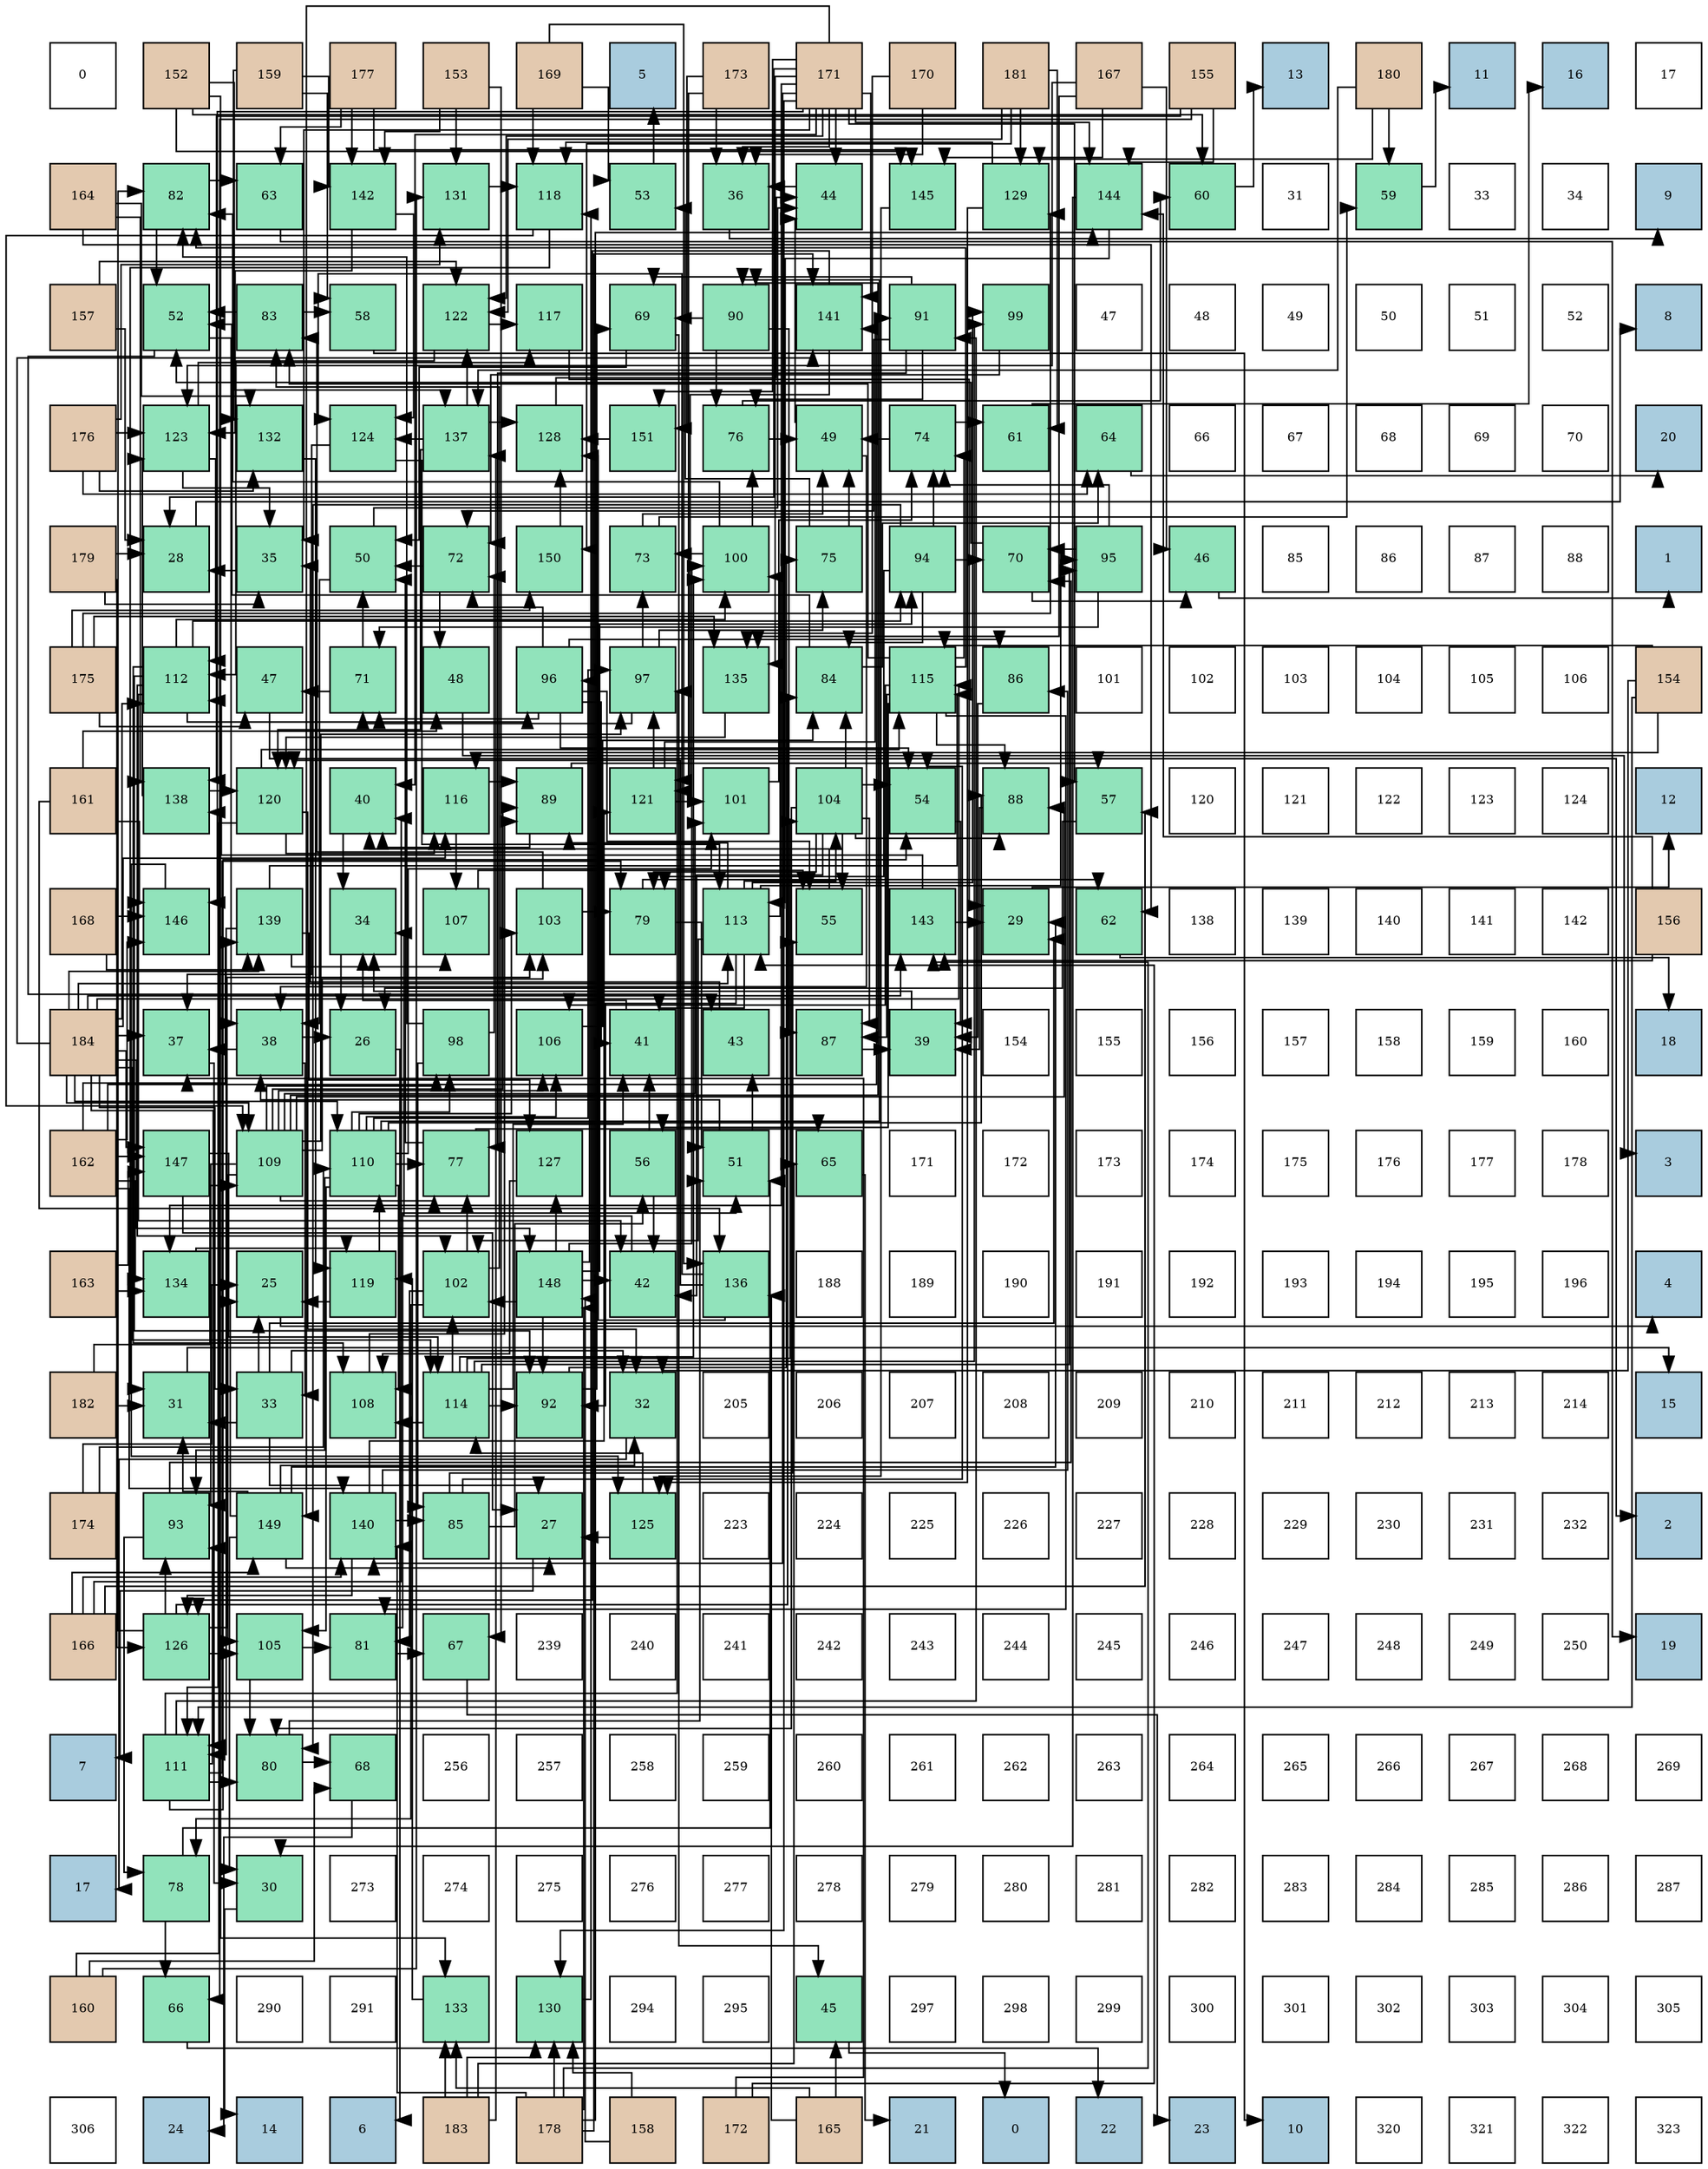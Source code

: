 digraph layout{
 rankdir=TB;
 splines=ortho;
 node [style=filled shape=square fixedsize=true width=0.6];
0[label="0", fontsize=8, fillcolor="#ffffff"];
1[label="152", fontsize=8, fillcolor="#e3c9af"];
2[label="159", fontsize=8, fillcolor="#e3c9af"];
3[label="177", fontsize=8, fillcolor="#e3c9af"];
4[label="153", fontsize=8, fillcolor="#e3c9af"];
5[label="169", fontsize=8, fillcolor="#e3c9af"];
6[label="5", fontsize=8, fillcolor="#a9ccde"];
7[label="173", fontsize=8, fillcolor="#e3c9af"];
8[label="171", fontsize=8, fillcolor="#e3c9af"];
9[label="170", fontsize=8, fillcolor="#e3c9af"];
10[label="181", fontsize=8, fillcolor="#e3c9af"];
11[label="167", fontsize=8, fillcolor="#e3c9af"];
12[label="155", fontsize=8, fillcolor="#e3c9af"];
13[label="13", fontsize=8, fillcolor="#a9ccde"];
14[label="180", fontsize=8, fillcolor="#e3c9af"];
15[label="11", fontsize=8, fillcolor="#a9ccde"];
16[label="16", fontsize=8, fillcolor="#a9ccde"];
17[label="17", fontsize=8, fillcolor="#ffffff"];
18[label="164", fontsize=8, fillcolor="#e3c9af"];
19[label="82", fontsize=8, fillcolor="#91e3bb"];
20[label="63", fontsize=8, fillcolor="#91e3bb"];
21[label="142", fontsize=8, fillcolor="#91e3bb"];
22[label="131", fontsize=8, fillcolor="#91e3bb"];
23[label="118", fontsize=8, fillcolor="#91e3bb"];
24[label="53", fontsize=8, fillcolor="#91e3bb"];
25[label="36", fontsize=8, fillcolor="#91e3bb"];
26[label="44", fontsize=8, fillcolor="#91e3bb"];
27[label="145", fontsize=8, fillcolor="#91e3bb"];
28[label="129", fontsize=8, fillcolor="#91e3bb"];
29[label="144", fontsize=8, fillcolor="#91e3bb"];
30[label="60", fontsize=8, fillcolor="#91e3bb"];
31[label="31", fontsize=8, fillcolor="#ffffff"];
32[label="59", fontsize=8, fillcolor="#91e3bb"];
33[label="33", fontsize=8, fillcolor="#ffffff"];
34[label="34", fontsize=8, fillcolor="#ffffff"];
35[label="9", fontsize=8, fillcolor="#a9ccde"];
36[label="157", fontsize=8, fillcolor="#e3c9af"];
37[label="52", fontsize=8, fillcolor="#91e3bb"];
38[label="83", fontsize=8, fillcolor="#91e3bb"];
39[label="58", fontsize=8, fillcolor="#91e3bb"];
40[label="122", fontsize=8, fillcolor="#91e3bb"];
41[label="117", fontsize=8, fillcolor="#91e3bb"];
42[label="69", fontsize=8, fillcolor="#91e3bb"];
43[label="90", fontsize=8, fillcolor="#91e3bb"];
44[label="141", fontsize=8, fillcolor="#91e3bb"];
45[label="91", fontsize=8, fillcolor="#91e3bb"];
46[label="99", fontsize=8, fillcolor="#91e3bb"];
47[label="47", fontsize=8, fillcolor="#ffffff"];
48[label="48", fontsize=8, fillcolor="#ffffff"];
49[label="49", fontsize=8, fillcolor="#ffffff"];
50[label="50", fontsize=8, fillcolor="#ffffff"];
51[label="51", fontsize=8, fillcolor="#ffffff"];
52[label="52", fontsize=8, fillcolor="#ffffff"];
53[label="8", fontsize=8, fillcolor="#a9ccde"];
54[label="176", fontsize=8, fillcolor="#e3c9af"];
55[label="123", fontsize=8, fillcolor="#91e3bb"];
56[label="132", fontsize=8, fillcolor="#91e3bb"];
57[label="124", fontsize=8, fillcolor="#91e3bb"];
58[label="137", fontsize=8, fillcolor="#91e3bb"];
59[label="128", fontsize=8, fillcolor="#91e3bb"];
60[label="151", fontsize=8, fillcolor="#91e3bb"];
61[label="76", fontsize=8, fillcolor="#91e3bb"];
62[label="49", fontsize=8, fillcolor="#91e3bb"];
63[label="74", fontsize=8, fillcolor="#91e3bb"];
64[label="61", fontsize=8, fillcolor="#91e3bb"];
65[label="64", fontsize=8, fillcolor="#91e3bb"];
66[label="66", fontsize=8, fillcolor="#ffffff"];
67[label="67", fontsize=8, fillcolor="#ffffff"];
68[label="68", fontsize=8, fillcolor="#ffffff"];
69[label="69", fontsize=8, fillcolor="#ffffff"];
70[label="70", fontsize=8, fillcolor="#ffffff"];
71[label="20", fontsize=8, fillcolor="#a9ccde"];
72[label="179", fontsize=8, fillcolor="#e3c9af"];
73[label="28", fontsize=8, fillcolor="#91e3bb"];
74[label="35", fontsize=8, fillcolor="#91e3bb"];
75[label="50", fontsize=8, fillcolor="#91e3bb"];
76[label="72", fontsize=8, fillcolor="#91e3bb"];
77[label="150", fontsize=8, fillcolor="#91e3bb"];
78[label="73", fontsize=8, fillcolor="#91e3bb"];
79[label="100", fontsize=8, fillcolor="#91e3bb"];
80[label="75", fontsize=8, fillcolor="#91e3bb"];
81[label="94", fontsize=8, fillcolor="#91e3bb"];
82[label="70", fontsize=8, fillcolor="#91e3bb"];
83[label="95", fontsize=8, fillcolor="#91e3bb"];
84[label="46", fontsize=8, fillcolor="#91e3bb"];
85[label="85", fontsize=8, fillcolor="#ffffff"];
86[label="86", fontsize=8, fillcolor="#ffffff"];
87[label="87", fontsize=8, fillcolor="#ffffff"];
88[label="88", fontsize=8, fillcolor="#ffffff"];
89[label="1", fontsize=8, fillcolor="#a9ccde"];
90[label="175", fontsize=8, fillcolor="#e3c9af"];
91[label="112", fontsize=8, fillcolor="#91e3bb"];
92[label="47", fontsize=8, fillcolor="#91e3bb"];
93[label="71", fontsize=8, fillcolor="#91e3bb"];
94[label="48", fontsize=8, fillcolor="#91e3bb"];
95[label="96", fontsize=8, fillcolor="#91e3bb"];
96[label="97", fontsize=8, fillcolor="#91e3bb"];
97[label="135", fontsize=8, fillcolor="#91e3bb"];
98[label="84", fontsize=8, fillcolor="#91e3bb"];
99[label="115", fontsize=8, fillcolor="#91e3bb"];
100[label="86", fontsize=8, fillcolor="#91e3bb"];
101[label="101", fontsize=8, fillcolor="#ffffff"];
102[label="102", fontsize=8, fillcolor="#ffffff"];
103[label="103", fontsize=8, fillcolor="#ffffff"];
104[label="104", fontsize=8, fillcolor="#ffffff"];
105[label="105", fontsize=8, fillcolor="#ffffff"];
106[label="106", fontsize=8, fillcolor="#ffffff"];
107[label="154", fontsize=8, fillcolor="#e3c9af"];
108[label="161", fontsize=8, fillcolor="#e3c9af"];
109[label="138", fontsize=8, fillcolor="#91e3bb"];
110[label="120", fontsize=8, fillcolor="#91e3bb"];
111[label="40", fontsize=8, fillcolor="#91e3bb"];
112[label="116", fontsize=8, fillcolor="#91e3bb"];
113[label="89", fontsize=8, fillcolor="#91e3bb"];
114[label="121", fontsize=8, fillcolor="#91e3bb"];
115[label="101", fontsize=8, fillcolor="#91e3bb"];
116[label="104", fontsize=8, fillcolor="#91e3bb"];
117[label="54", fontsize=8, fillcolor="#91e3bb"];
118[label="88", fontsize=8, fillcolor="#91e3bb"];
119[label="57", fontsize=8, fillcolor="#91e3bb"];
120[label="120", fontsize=8, fillcolor="#ffffff"];
121[label="121", fontsize=8, fillcolor="#ffffff"];
122[label="122", fontsize=8, fillcolor="#ffffff"];
123[label="123", fontsize=8, fillcolor="#ffffff"];
124[label="124", fontsize=8, fillcolor="#ffffff"];
125[label="12", fontsize=8, fillcolor="#a9ccde"];
126[label="168", fontsize=8, fillcolor="#e3c9af"];
127[label="146", fontsize=8, fillcolor="#91e3bb"];
128[label="139", fontsize=8, fillcolor="#91e3bb"];
129[label="34", fontsize=8, fillcolor="#91e3bb"];
130[label="107", fontsize=8, fillcolor="#91e3bb"];
131[label="103", fontsize=8, fillcolor="#91e3bb"];
132[label="79", fontsize=8, fillcolor="#91e3bb"];
133[label="113", fontsize=8, fillcolor="#91e3bb"];
134[label="55", fontsize=8, fillcolor="#91e3bb"];
135[label="143", fontsize=8, fillcolor="#91e3bb"];
136[label="29", fontsize=8, fillcolor="#91e3bb"];
137[label="62", fontsize=8, fillcolor="#91e3bb"];
138[label="138", fontsize=8, fillcolor="#ffffff"];
139[label="139", fontsize=8, fillcolor="#ffffff"];
140[label="140", fontsize=8, fillcolor="#ffffff"];
141[label="141", fontsize=8, fillcolor="#ffffff"];
142[label="142", fontsize=8, fillcolor="#ffffff"];
143[label="156", fontsize=8, fillcolor="#e3c9af"];
144[label="184", fontsize=8, fillcolor="#e3c9af"];
145[label="37", fontsize=8, fillcolor="#91e3bb"];
146[label="38", fontsize=8, fillcolor="#91e3bb"];
147[label="26", fontsize=8, fillcolor="#91e3bb"];
148[label="98", fontsize=8, fillcolor="#91e3bb"];
149[label="106", fontsize=8, fillcolor="#91e3bb"];
150[label="41", fontsize=8, fillcolor="#91e3bb"];
151[label="43", fontsize=8, fillcolor="#91e3bb"];
152[label="87", fontsize=8, fillcolor="#91e3bb"];
153[label="39", fontsize=8, fillcolor="#91e3bb"];
154[label="154", fontsize=8, fillcolor="#ffffff"];
155[label="155", fontsize=8, fillcolor="#ffffff"];
156[label="156", fontsize=8, fillcolor="#ffffff"];
157[label="157", fontsize=8, fillcolor="#ffffff"];
158[label="158", fontsize=8, fillcolor="#ffffff"];
159[label="159", fontsize=8, fillcolor="#ffffff"];
160[label="160", fontsize=8, fillcolor="#ffffff"];
161[label="18", fontsize=8, fillcolor="#a9ccde"];
162[label="162", fontsize=8, fillcolor="#e3c9af"];
163[label="147", fontsize=8, fillcolor="#91e3bb"];
164[label="109", fontsize=8, fillcolor="#91e3bb"];
165[label="110", fontsize=8, fillcolor="#91e3bb"];
166[label="77", fontsize=8, fillcolor="#91e3bb"];
167[label="127", fontsize=8, fillcolor="#91e3bb"];
168[label="56", fontsize=8, fillcolor="#91e3bb"];
169[label="51", fontsize=8, fillcolor="#91e3bb"];
170[label="65", fontsize=8, fillcolor="#91e3bb"];
171[label="171", fontsize=8, fillcolor="#ffffff"];
172[label="172", fontsize=8, fillcolor="#ffffff"];
173[label="173", fontsize=8, fillcolor="#ffffff"];
174[label="174", fontsize=8, fillcolor="#ffffff"];
175[label="175", fontsize=8, fillcolor="#ffffff"];
176[label="176", fontsize=8, fillcolor="#ffffff"];
177[label="177", fontsize=8, fillcolor="#ffffff"];
178[label="178", fontsize=8, fillcolor="#ffffff"];
179[label="3", fontsize=8, fillcolor="#a9ccde"];
180[label="163", fontsize=8, fillcolor="#e3c9af"];
181[label="134", fontsize=8, fillcolor="#91e3bb"];
182[label="25", fontsize=8, fillcolor="#91e3bb"];
183[label="119", fontsize=8, fillcolor="#91e3bb"];
184[label="102", fontsize=8, fillcolor="#91e3bb"];
185[label="148", fontsize=8, fillcolor="#91e3bb"];
186[label="42", fontsize=8, fillcolor="#91e3bb"];
187[label="136", fontsize=8, fillcolor="#91e3bb"];
188[label="188", fontsize=8, fillcolor="#ffffff"];
189[label="189", fontsize=8, fillcolor="#ffffff"];
190[label="190", fontsize=8, fillcolor="#ffffff"];
191[label="191", fontsize=8, fillcolor="#ffffff"];
192[label="192", fontsize=8, fillcolor="#ffffff"];
193[label="193", fontsize=8, fillcolor="#ffffff"];
194[label="194", fontsize=8, fillcolor="#ffffff"];
195[label="195", fontsize=8, fillcolor="#ffffff"];
196[label="196", fontsize=8, fillcolor="#ffffff"];
197[label="4", fontsize=8, fillcolor="#a9ccde"];
198[label="182", fontsize=8, fillcolor="#e3c9af"];
199[label="31", fontsize=8, fillcolor="#91e3bb"];
200[label="33", fontsize=8, fillcolor="#91e3bb"];
201[label="108", fontsize=8, fillcolor="#91e3bb"];
202[label="114", fontsize=8, fillcolor="#91e3bb"];
203[label="92", fontsize=8, fillcolor="#91e3bb"];
204[label="32", fontsize=8, fillcolor="#91e3bb"];
205[label="205", fontsize=8, fillcolor="#ffffff"];
206[label="206", fontsize=8, fillcolor="#ffffff"];
207[label="207", fontsize=8, fillcolor="#ffffff"];
208[label="208", fontsize=8, fillcolor="#ffffff"];
209[label="209", fontsize=8, fillcolor="#ffffff"];
210[label="210", fontsize=8, fillcolor="#ffffff"];
211[label="211", fontsize=8, fillcolor="#ffffff"];
212[label="212", fontsize=8, fillcolor="#ffffff"];
213[label="213", fontsize=8, fillcolor="#ffffff"];
214[label="214", fontsize=8, fillcolor="#ffffff"];
215[label="15", fontsize=8, fillcolor="#a9ccde"];
216[label="174", fontsize=8, fillcolor="#e3c9af"];
217[label="93", fontsize=8, fillcolor="#91e3bb"];
218[label="149", fontsize=8, fillcolor="#91e3bb"];
219[label="140", fontsize=8, fillcolor="#91e3bb"];
220[label="85", fontsize=8, fillcolor="#91e3bb"];
221[label="27", fontsize=8, fillcolor="#91e3bb"];
222[label="125", fontsize=8, fillcolor="#91e3bb"];
223[label="223", fontsize=8, fillcolor="#ffffff"];
224[label="224", fontsize=8, fillcolor="#ffffff"];
225[label="225", fontsize=8, fillcolor="#ffffff"];
226[label="226", fontsize=8, fillcolor="#ffffff"];
227[label="227", fontsize=8, fillcolor="#ffffff"];
228[label="228", fontsize=8, fillcolor="#ffffff"];
229[label="229", fontsize=8, fillcolor="#ffffff"];
230[label="230", fontsize=8, fillcolor="#ffffff"];
231[label="231", fontsize=8, fillcolor="#ffffff"];
232[label="232", fontsize=8, fillcolor="#ffffff"];
233[label="2", fontsize=8, fillcolor="#a9ccde"];
234[label="166", fontsize=8, fillcolor="#e3c9af"];
235[label="126", fontsize=8, fillcolor="#91e3bb"];
236[label="105", fontsize=8, fillcolor="#91e3bb"];
237[label="81", fontsize=8, fillcolor="#91e3bb"];
238[label="67", fontsize=8, fillcolor="#91e3bb"];
239[label="239", fontsize=8, fillcolor="#ffffff"];
240[label="240", fontsize=8, fillcolor="#ffffff"];
241[label="241", fontsize=8, fillcolor="#ffffff"];
242[label="242", fontsize=8, fillcolor="#ffffff"];
243[label="243", fontsize=8, fillcolor="#ffffff"];
244[label="244", fontsize=8, fillcolor="#ffffff"];
245[label="245", fontsize=8, fillcolor="#ffffff"];
246[label="246", fontsize=8, fillcolor="#ffffff"];
247[label="247", fontsize=8, fillcolor="#ffffff"];
248[label="248", fontsize=8, fillcolor="#ffffff"];
249[label="249", fontsize=8, fillcolor="#ffffff"];
250[label="250", fontsize=8, fillcolor="#ffffff"];
251[label="19", fontsize=8, fillcolor="#a9ccde"];
252[label="7", fontsize=8, fillcolor="#a9ccde"];
253[label="111", fontsize=8, fillcolor="#91e3bb"];
254[label="80", fontsize=8, fillcolor="#91e3bb"];
255[label="68", fontsize=8, fillcolor="#91e3bb"];
256[label="256", fontsize=8, fillcolor="#ffffff"];
257[label="257", fontsize=8, fillcolor="#ffffff"];
258[label="258", fontsize=8, fillcolor="#ffffff"];
259[label="259", fontsize=8, fillcolor="#ffffff"];
260[label="260", fontsize=8, fillcolor="#ffffff"];
261[label="261", fontsize=8, fillcolor="#ffffff"];
262[label="262", fontsize=8, fillcolor="#ffffff"];
263[label="263", fontsize=8, fillcolor="#ffffff"];
264[label="264", fontsize=8, fillcolor="#ffffff"];
265[label="265", fontsize=8, fillcolor="#ffffff"];
266[label="266", fontsize=8, fillcolor="#ffffff"];
267[label="267", fontsize=8, fillcolor="#ffffff"];
268[label="268", fontsize=8, fillcolor="#ffffff"];
269[label="269", fontsize=8, fillcolor="#ffffff"];
270[label="17", fontsize=8, fillcolor="#a9ccde"];
271[label="78", fontsize=8, fillcolor="#91e3bb"];
272[label="30", fontsize=8, fillcolor="#91e3bb"];
273[label="273", fontsize=8, fillcolor="#ffffff"];
274[label="274", fontsize=8, fillcolor="#ffffff"];
275[label="275", fontsize=8, fillcolor="#ffffff"];
276[label="276", fontsize=8, fillcolor="#ffffff"];
277[label="277", fontsize=8, fillcolor="#ffffff"];
278[label="278", fontsize=8, fillcolor="#ffffff"];
279[label="279", fontsize=8, fillcolor="#ffffff"];
280[label="280", fontsize=8, fillcolor="#ffffff"];
281[label="281", fontsize=8, fillcolor="#ffffff"];
282[label="282", fontsize=8, fillcolor="#ffffff"];
283[label="283", fontsize=8, fillcolor="#ffffff"];
284[label="284", fontsize=8, fillcolor="#ffffff"];
285[label="285", fontsize=8, fillcolor="#ffffff"];
286[label="286", fontsize=8, fillcolor="#ffffff"];
287[label="287", fontsize=8, fillcolor="#ffffff"];
288[label="160", fontsize=8, fillcolor="#e3c9af"];
289[label="66", fontsize=8, fillcolor="#91e3bb"];
290[label="290", fontsize=8, fillcolor="#ffffff"];
291[label="291", fontsize=8, fillcolor="#ffffff"];
292[label="133", fontsize=8, fillcolor="#91e3bb"];
293[label="130", fontsize=8, fillcolor="#91e3bb"];
294[label="294", fontsize=8, fillcolor="#ffffff"];
295[label="295", fontsize=8, fillcolor="#ffffff"];
296[label="45", fontsize=8, fillcolor="#91e3bb"];
297[label="297", fontsize=8, fillcolor="#ffffff"];
298[label="298", fontsize=8, fillcolor="#ffffff"];
299[label="299", fontsize=8, fillcolor="#ffffff"];
300[label="300", fontsize=8, fillcolor="#ffffff"];
301[label="301", fontsize=8, fillcolor="#ffffff"];
302[label="302", fontsize=8, fillcolor="#ffffff"];
303[label="303", fontsize=8, fillcolor="#ffffff"];
304[label="304", fontsize=8, fillcolor="#ffffff"];
305[label="305", fontsize=8, fillcolor="#ffffff"];
306[label="306", fontsize=8, fillcolor="#ffffff"];
307[label="24", fontsize=8, fillcolor="#a9ccde"];
308[label="14", fontsize=8, fillcolor="#a9ccde"];
309[label="6", fontsize=8, fillcolor="#a9ccde"];
310[label="183", fontsize=8, fillcolor="#e3c9af"];
311[label="178", fontsize=8, fillcolor="#e3c9af"];
312[label="158", fontsize=8, fillcolor="#e3c9af"];
313[label="172", fontsize=8, fillcolor="#e3c9af"];
314[label="165", fontsize=8, fillcolor="#e3c9af"];
315[label="21", fontsize=8, fillcolor="#a9ccde"];
316[label="0", fontsize=8, fillcolor="#a9ccde"];
317[label="22", fontsize=8, fillcolor="#a9ccde"];
318[label="23", fontsize=8, fillcolor="#a9ccde"];
319[label="10", fontsize=8, fillcolor="#a9ccde"];
320[label="320", fontsize=8, fillcolor="#ffffff"];
321[label="321", fontsize=8, fillcolor="#ffffff"];
322[label="322", fontsize=8, fillcolor="#ffffff"];
323[label="323", fontsize=8, fillcolor="#ffffff"];
edge [constraint=false, style=vis];182 -> 197;
147 -> 309;
221 -> 252;
73 -> 53;
136 -> 125;
272 -> 308;
199 -> 215;
204 -> 270;
200 -> 182;
200 -> 221;
200 -> 136;
200 -> 199;
200 -> 204;
129 -> 147;
74 -> 73;
25 -> 35;
145 -> 272;
146 -> 147;
146 -> 200;
146 -> 145;
153 -> 129;
111 -> 129;
150 -> 129;
186 -> 129;
151 -> 74;
26 -> 25;
296 -> 316;
84 -> 89;
92 -> 233;
94 -> 179;
62 -> 146;
62 -> 26;
75 -> 146;
75 -> 26;
169 -> 146;
169 -> 151;
37 -> 146;
37 -> 151;
24 -> 6;
117 -> 153;
134 -> 111;
168 -> 150;
168 -> 186;
119 -> 147;
39 -> 319;
32 -> 15;
30 -> 13;
64 -> 16;
137 -> 161;
20 -> 251;
65 -> 71;
170 -> 315;
289 -> 317;
238 -> 318;
255 -> 307;
42 -> 296;
42 -> 75;
82 -> 84;
82 -> 37;
93 -> 92;
93 -> 75;
76 -> 94;
76 -> 75;
78 -> 62;
78 -> 32;
63 -> 62;
63 -> 64;
80 -> 62;
80 -> 24;
61 -> 62;
61 -> 30;
166 -> 75;
166 -> 170;
271 -> 169;
271 -> 289;
132 -> 169;
132 -> 137;
254 -> 169;
254 -> 255;
237 -> 169;
237 -> 238;
19 -> 37;
19 -> 20;
38 -> 37;
38 -> 39;
98 -> 37;
98 -> 65;
220 -> 117;
220 -> 134;
220 -> 168;
100 -> 153;
152 -> 153;
118 -> 153;
113 -> 111;
113 -> 119;
43 -> 42;
43 -> 61;
43 -> 152;
45 -> 42;
45 -> 76;
45 -> 61;
45 -> 166;
203 -> 42;
203 -> 80;
217 -> 82;
217 -> 271;
81 -> 82;
81 -> 63;
81 -> 132;
81 -> 254;
81 -> 98;
83 -> 82;
83 -> 93;
83 -> 63;
95 -> 150;
95 -> 117;
95 -> 134;
95 -> 93;
95 -> 76;
95 -> 100;
96 -> 93;
96 -> 78;
96 -> 80;
148 -> 76;
148 -> 19;
148 -> 220;
46 -> 76;
79 -> 78;
79 -> 61;
79 -> 19;
115 -> 63;
184 -> 166;
184 -> 271;
184 -> 237;
184 -> 38;
131 -> 132;
131 -> 38;
116 -> 186;
116 -> 117;
116 -> 134;
116 -> 132;
116 -> 254;
116 -> 98;
116 -> 152;
116 -> 118;
236 -> 254;
236 -> 237;
149 -> 98;
130 -> 134;
201 -> 113;
164 -> 166;
164 -> 118;
164 -> 113;
164 -> 43;
164 -> 217;
164 -> 96;
164 -> 148;
164 -> 115;
164 -> 131;
164 -> 236;
164 -> 149;
165 -> 166;
165 -> 118;
165 -> 43;
165 -> 217;
165 -> 96;
165 -> 148;
165 -> 115;
165 -> 131;
165 -> 236;
165 -> 149;
165 -> 201;
253 -> 117;
253 -> 132;
253 -> 254;
253 -> 45;
253 -> 217;
253 -> 96;
91 -> 186;
91 -> 203;
91 -> 81;
91 -> 95;
91 -> 79;
91 -> 184;
91 -> 201;
133 -> 150;
133 -> 113;
133 -> 203;
133 -> 83;
133 -> 46;
133 -> 79;
133 -> 184;
133 -> 116;
202 -> 150;
202 -> 203;
202 -> 83;
202 -> 46;
202 -> 79;
202 -> 184;
202 -> 116;
202 -> 201;
99 -> 168;
99 -> 63;
99 -> 237;
99 -> 19;
99 -> 38;
99 -> 152;
99 -> 118;
99 -> 149;
112 -> 113;
112 -> 130;
41 -> 136;
23 -> 199;
23 -> 164;
183 -> 182;
183 -> 165;
110 -> 204;
110 -> 253;
110 -> 99;
110 -> 112;
114 -> 45;
114 -> 96;
114 -> 115;
40 -> 91;
40 -> 41;
55 -> 74;
55 -> 91;
55 -> 41;
57 -> 145;
57 -> 133;
222 -> 221;
222 -> 202;
235 -> 19;
235 -> 98;
235 -> 217;
235 -> 131;
235 -> 236;
167 -> 201;
59 -> 26;
28 -> 23;
28 -> 222;
293 -> 23;
22 -> 23;
56 -> 183;
292 -> 183;
181 -> 183;
97 -> 110;
187 -> 110;
187 -> 57;
187 -> 59;
58 -> 110;
58 -> 40;
58 -> 57;
58 -> 59;
109 -> 110;
109 -> 55;
128 -> 130;
128 -> 253;
128 -> 99;
128 -> 167;
219 -> 220;
219 -> 100;
219 -> 114;
219 -> 235;
44 -> 114;
44 -> 235;
21 -> 55;
21 -> 57;
135 -> 136;
135 -> 91;
29 -> 272;
29 -> 133;
27 -> 222;
127 -> 222;
163 -> 221;
163 -> 202;
185 -> 186;
185 -> 203;
185 -> 81;
185 -> 95;
185 -> 79;
185 -> 184;
185 -> 167;
218 -> 182;
218 -> 221;
218 -> 136;
218 -> 272;
218 -> 199;
218 -> 204;
77 -> 59;
60 -> 59;
1 -> 30;
1 -> 292;
1 -> 58;
1 -> 27;
4 -> 238;
4 -> 22;
4 -> 21;
107 -> 204;
107 -> 253;
107 -> 99;
107 -> 112;
12 -> 289;
12 -> 109;
12 -> 29;
143 -> 135;
143 -> 29;
36 -> 73;
36 -> 40;
312 -> 293;
312 -> 185;
2 -> 39;
2 -> 56;
2 -> 21;
288 -> 255;
288 -> 22;
288 -> 109;
108 -> 94;
108 -> 187;
108 -> 127;
162 -> 181;
162 -> 128;
162 -> 219;
162 -> 44;
162 -> 127;
162 -> 163;
180 -> 181;
180 -> 163;
18 -> 137;
18 -> 56;
18 -> 109;
314 -> 296;
314 -> 292;
314 -> 187;
234 -> 111;
234 -> 119;
234 -> 219;
234 -> 218;
11 -> 84;
11 -> 55;
11 -> 97;
11 -> 27;
126 -> 128;
126 -> 127;
5 -> 24;
5 -> 23;
5 -> 187;
9 -> 25;
9 -> 97;
8 -> 73;
8 -> 74;
8 -> 25;
8 -> 111;
8 -> 26;
8 -> 119;
8 -> 40;
8 -> 293;
8 -> 181;
8 -> 97;
8 -> 219;
8 -> 44;
8 -> 29;
8 -> 127;
8 -> 218;
8 -> 60;
313 -> 145;
313 -> 133;
7 -> 25;
7 -> 114;
7 -> 60;
216 -> 182;
216 -> 165;
90 -> 92;
90 -> 28;
90 -> 97;
90 -> 77;
54 -> 65;
54 -> 55;
54 -> 22;
54 -> 56;
3 -> 20;
3 -> 21;
3 -> 27;
311 -> 293;
311 -> 219;
311 -> 44;
311 -> 135;
311 -> 29;
311 -> 185;
72 -> 73;
72 -> 74;
72 -> 235;
14 -> 32;
14 -> 28;
14 -> 58;
10 -> 64;
10 -> 40;
10 -> 28;
10 -> 77;
198 -> 199;
198 -> 164;
310 -> 170;
310 -> 293;
310 -> 292;
310 -> 58;
144 -> 200;
144 -> 145;
144 -> 164;
144 -> 165;
144 -> 253;
144 -> 91;
144 -> 133;
144 -> 202;
144 -> 99;
144 -> 112;
144 -> 128;
144 -> 44;
144 -> 135;
144 -> 163;
144 -> 185;
edge [constraint=true, style=invis];
0 -> 18 -> 36 -> 54 -> 72 -> 90 -> 108 -> 126 -> 144 -> 162 -> 180 -> 198 -> 216 -> 234 -> 252 -> 270 -> 288 -> 306;
1 -> 19 -> 37 -> 55 -> 73 -> 91 -> 109 -> 127 -> 145 -> 163 -> 181 -> 199 -> 217 -> 235 -> 253 -> 271 -> 289 -> 307;
2 -> 20 -> 38 -> 56 -> 74 -> 92 -> 110 -> 128 -> 146 -> 164 -> 182 -> 200 -> 218 -> 236 -> 254 -> 272 -> 290 -> 308;
3 -> 21 -> 39 -> 57 -> 75 -> 93 -> 111 -> 129 -> 147 -> 165 -> 183 -> 201 -> 219 -> 237 -> 255 -> 273 -> 291 -> 309;
4 -> 22 -> 40 -> 58 -> 76 -> 94 -> 112 -> 130 -> 148 -> 166 -> 184 -> 202 -> 220 -> 238 -> 256 -> 274 -> 292 -> 310;
5 -> 23 -> 41 -> 59 -> 77 -> 95 -> 113 -> 131 -> 149 -> 167 -> 185 -> 203 -> 221 -> 239 -> 257 -> 275 -> 293 -> 311;
6 -> 24 -> 42 -> 60 -> 78 -> 96 -> 114 -> 132 -> 150 -> 168 -> 186 -> 204 -> 222 -> 240 -> 258 -> 276 -> 294 -> 312;
7 -> 25 -> 43 -> 61 -> 79 -> 97 -> 115 -> 133 -> 151 -> 169 -> 187 -> 205 -> 223 -> 241 -> 259 -> 277 -> 295 -> 313;
8 -> 26 -> 44 -> 62 -> 80 -> 98 -> 116 -> 134 -> 152 -> 170 -> 188 -> 206 -> 224 -> 242 -> 260 -> 278 -> 296 -> 314;
9 -> 27 -> 45 -> 63 -> 81 -> 99 -> 117 -> 135 -> 153 -> 171 -> 189 -> 207 -> 225 -> 243 -> 261 -> 279 -> 297 -> 315;
10 -> 28 -> 46 -> 64 -> 82 -> 100 -> 118 -> 136 -> 154 -> 172 -> 190 -> 208 -> 226 -> 244 -> 262 -> 280 -> 298 -> 316;
11 -> 29 -> 47 -> 65 -> 83 -> 101 -> 119 -> 137 -> 155 -> 173 -> 191 -> 209 -> 227 -> 245 -> 263 -> 281 -> 299 -> 317;
12 -> 30 -> 48 -> 66 -> 84 -> 102 -> 120 -> 138 -> 156 -> 174 -> 192 -> 210 -> 228 -> 246 -> 264 -> 282 -> 300 -> 318;
13 -> 31 -> 49 -> 67 -> 85 -> 103 -> 121 -> 139 -> 157 -> 175 -> 193 -> 211 -> 229 -> 247 -> 265 -> 283 -> 301 -> 319;
14 -> 32 -> 50 -> 68 -> 86 -> 104 -> 122 -> 140 -> 158 -> 176 -> 194 -> 212 -> 230 -> 248 -> 266 -> 284 -> 302 -> 320;
15 -> 33 -> 51 -> 69 -> 87 -> 105 -> 123 -> 141 -> 159 -> 177 -> 195 -> 213 -> 231 -> 249 -> 267 -> 285 -> 303 -> 321;
16 -> 34 -> 52 -> 70 -> 88 -> 106 -> 124 -> 142 -> 160 -> 178 -> 196 -> 214 -> 232 -> 250 -> 268 -> 286 -> 304 -> 322;
17 -> 35 -> 53 -> 71 -> 89 -> 107 -> 125 -> 143 -> 161 -> 179 -> 197 -> 215 -> 233 -> 251 -> 269 -> 287 -> 305 -> 323;
rank = same {0 -> 1 -> 2 -> 3 -> 4 -> 5 -> 6 -> 7 -> 8 -> 9 -> 10 -> 11 -> 12 -> 13 -> 14 -> 15 -> 16 -> 17};
rank = same {18 -> 19 -> 20 -> 21 -> 22 -> 23 -> 24 -> 25 -> 26 -> 27 -> 28 -> 29 -> 30 -> 31 -> 32 -> 33 -> 34 -> 35};
rank = same {36 -> 37 -> 38 -> 39 -> 40 -> 41 -> 42 -> 43 -> 44 -> 45 -> 46 -> 47 -> 48 -> 49 -> 50 -> 51 -> 52 -> 53};
rank = same {54 -> 55 -> 56 -> 57 -> 58 -> 59 -> 60 -> 61 -> 62 -> 63 -> 64 -> 65 -> 66 -> 67 -> 68 -> 69 -> 70 -> 71};
rank = same {72 -> 73 -> 74 -> 75 -> 76 -> 77 -> 78 -> 79 -> 80 -> 81 -> 82 -> 83 -> 84 -> 85 -> 86 -> 87 -> 88 -> 89};
rank = same {90 -> 91 -> 92 -> 93 -> 94 -> 95 -> 96 -> 97 -> 98 -> 99 -> 100 -> 101 -> 102 -> 103 -> 104 -> 105 -> 106 -> 107};
rank = same {108 -> 109 -> 110 -> 111 -> 112 -> 113 -> 114 -> 115 -> 116 -> 117 -> 118 -> 119 -> 120 -> 121 -> 122 -> 123 -> 124 -> 125};
rank = same {126 -> 127 -> 128 -> 129 -> 130 -> 131 -> 132 -> 133 -> 134 -> 135 -> 136 -> 137 -> 138 -> 139 -> 140 -> 141 -> 142 -> 143};
rank = same {144 -> 145 -> 146 -> 147 -> 148 -> 149 -> 150 -> 151 -> 152 -> 153 -> 154 -> 155 -> 156 -> 157 -> 158 -> 159 -> 160 -> 161};
rank = same {162 -> 163 -> 164 -> 165 -> 166 -> 167 -> 168 -> 169 -> 170 -> 171 -> 172 -> 173 -> 174 -> 175 -> 176 -> 177 -> 178 -> 179};
rank = same {180 -> 181 -> 182 -> 183 -> 184 -> 185 -> 186 -> 187 -> 188 -> 189 -> 190 -> 191 -> 192 -> 193 -> 194 -> 195 -> 196 -> 197};
rank = same {198 -> 199 -> 200 -> 201 -> 202 -> 203 -> 204 -> 205 -> 206 -> 207 -> 208 -> 209 -> 210 -> 211 -> 212 -> 213 -> 214 -> 215};
rank = same {216 -> 217 -> 218 -> 219 -> 220 -> 221 -> 222 -> 223 -> 224 -> 225 -> 226 -> 227 -> 228 -> 229 -> 230 -> 231 -> 232 -> 233};
rank = same {234 -> 235 -> 236 -> 237 -> 238 -> 239 -> 240 -> 241 -> 242 -> 243 -> 244 -> 245 -> 246 -> 247 -> 248 -> 249 -> 250 -> 251};
rank = same {252 -> 253 -> 254 -> 255 -> 256 -> 257 -> 258 -> 259 -> 260 -> 261 -> 262 -> 263 -> 264 -> 265 -> 266 -> 267 -> 268 -> 269};
rank = same {270 -> 271 -> 272 -> 273 -> 274 -> 275 -> 276 -> 277 -> 278 -> 279 -> 280 -> 281 -> 282 -> 283 -> 284 -> 285 -> 286 -> 287};
rank = same {288 -> 289 -> 290 -> 291 -> 292 -> 293 -> 294 -> 295 -> 296 -> 297 -> 298 -> 299 -> 300 -> 301 -> 302 -> 303 -> 304 -> 305};
rank = same {306 -> 307 -> 308 -> 309 -> 310 -> 311 -> 312 -> 313 -> 314 -> 315 -> 316 -> 317 -> 318 -> 319 -> 320 -> 321 -> 322 -> 323};
}